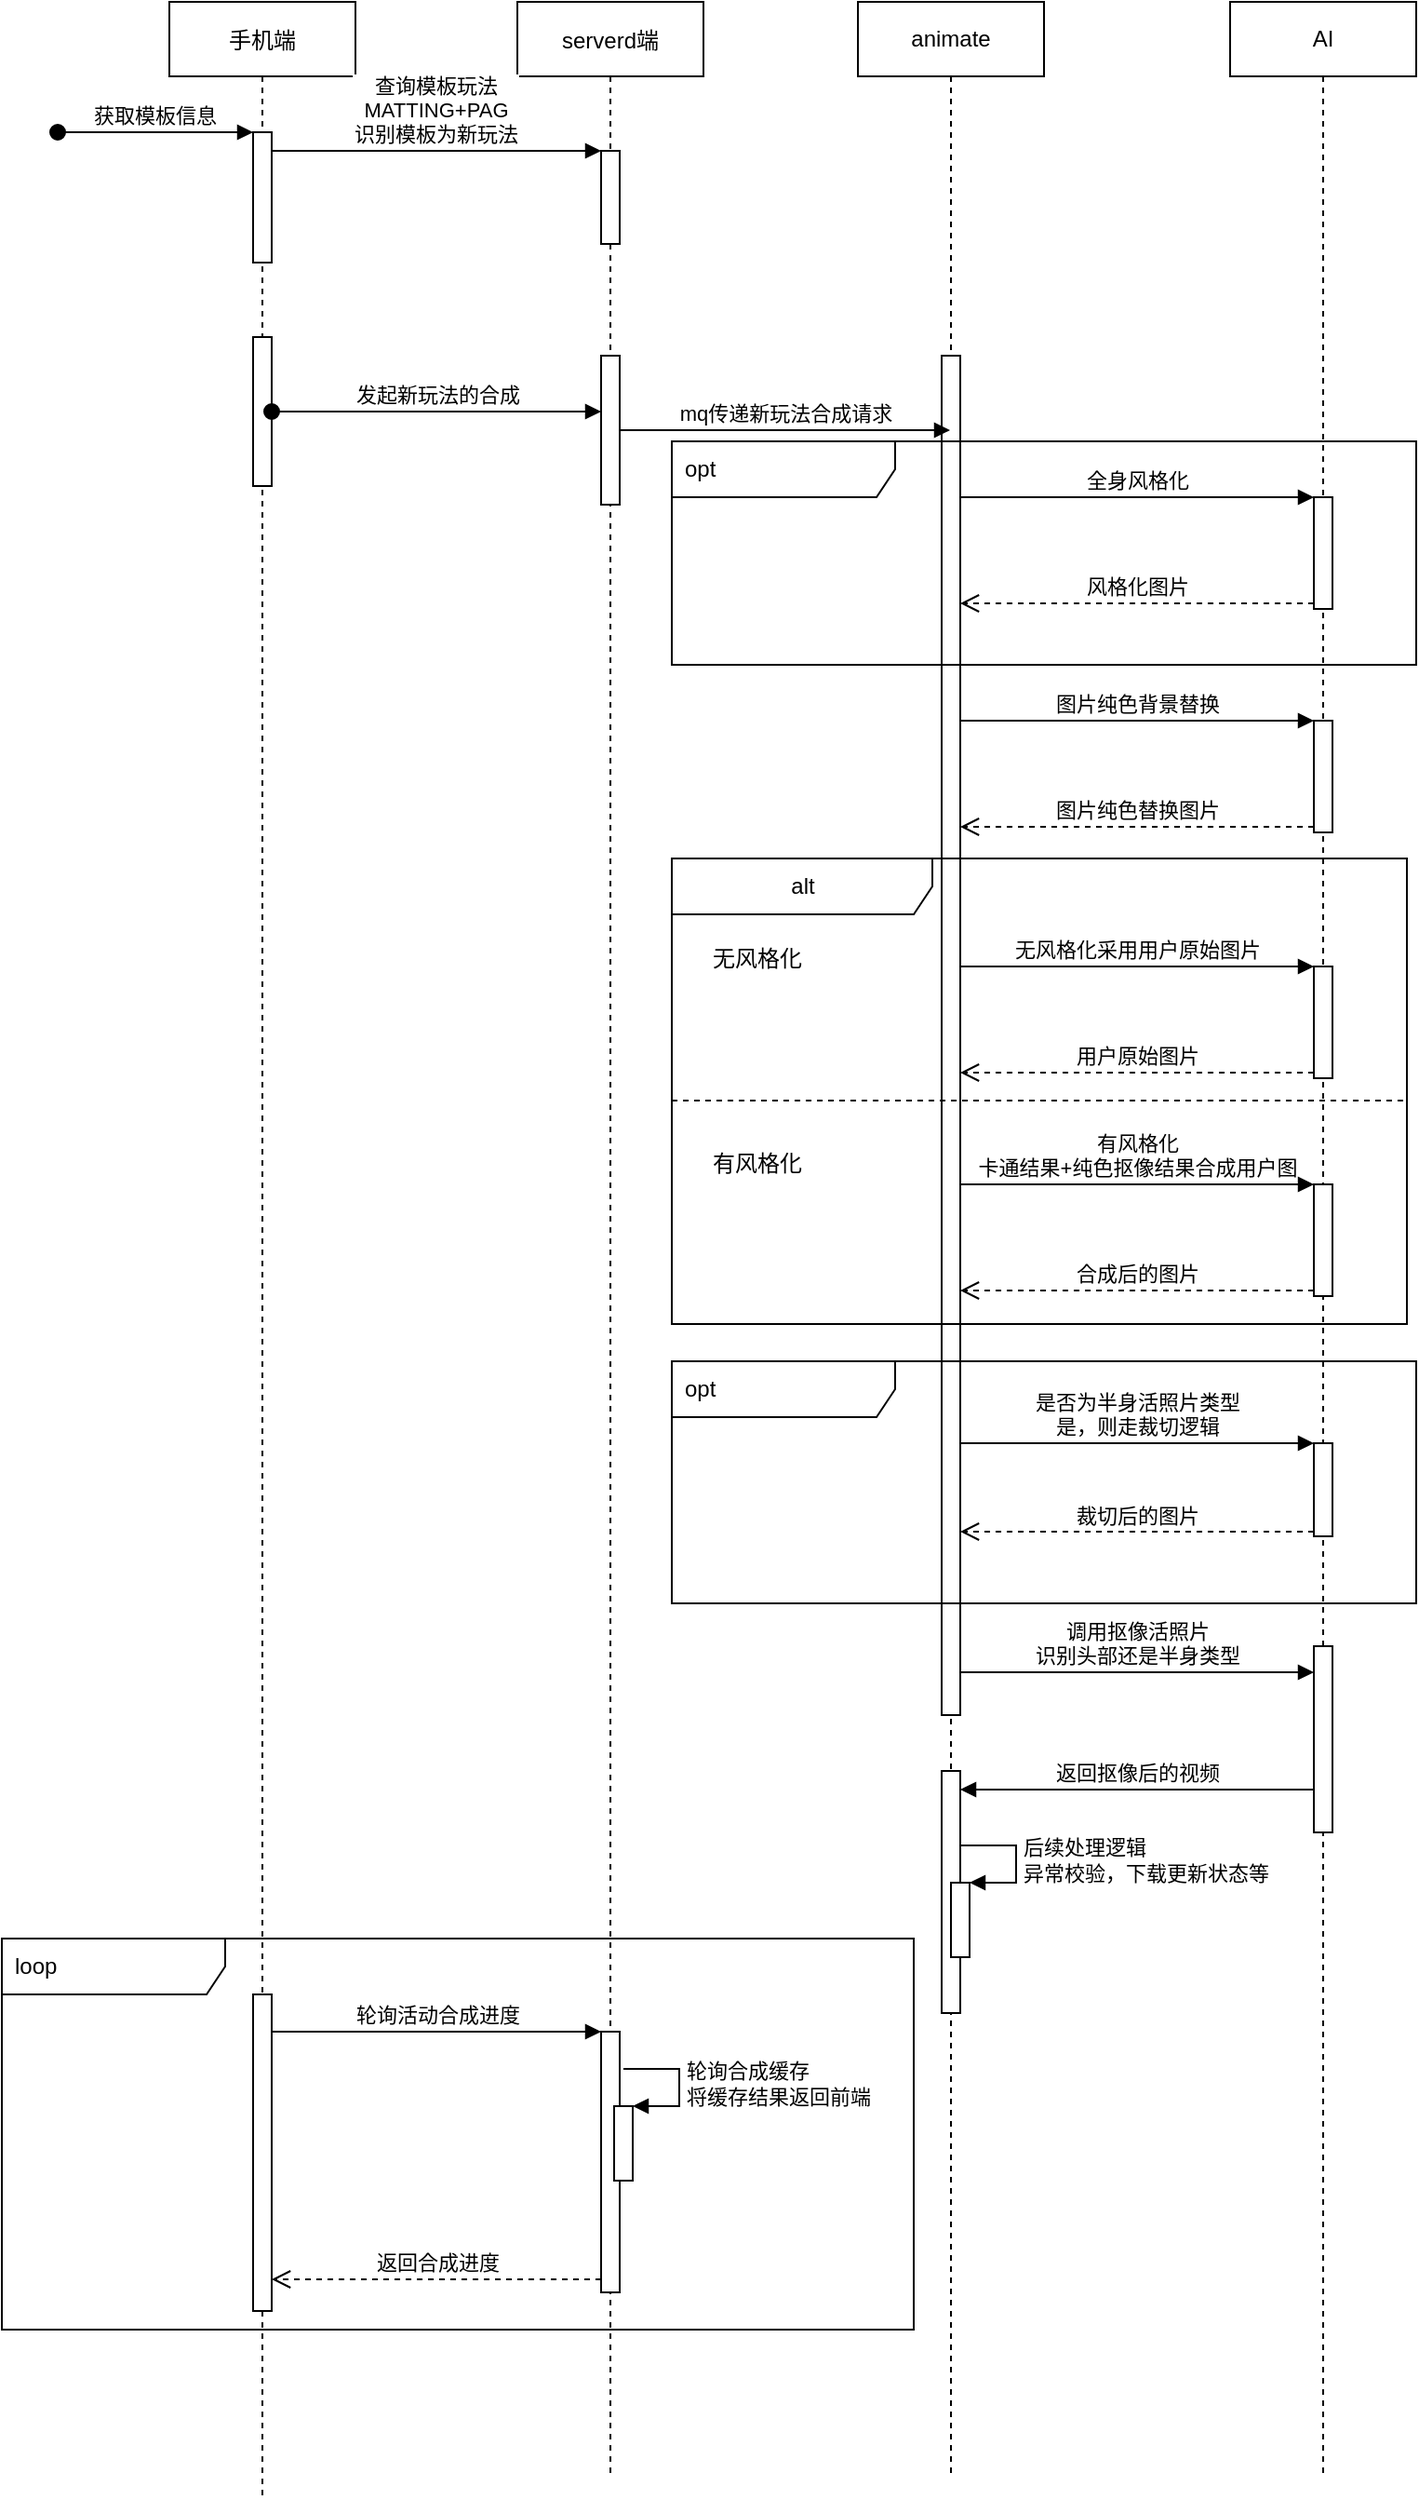 <mxfile version="20.5.1" type="github">
  <diagram id="kgpKYQtTHZ0yAKxKKP6v" name="Page-1">
    <mxGraphModel dx="1108" dy="450" grid="1" gridSize="10" guides="1" tooltips="1" connect="1" arrows="1" fold="1" page="1" pageScale="1" pageWidth="850" pageHeight="1100" math="0" shadow="0">
      <root>
        <mxCell id="0" />
        <mxCell id="1" parent="0" />
        <mxCell id="3nuBFxr9cyL0pnOWT2aG-1" value="手机端" style="shape=umlLifeline;perimeter=lifelinePerimeter;container=1;collapsible=0;recursiveResize=0;rounded=0;shadow=0;strokeWidth=1;" parent="1" vertex="1">
          <mxGeometry x="120" y="80" width="100" height="1340" as="geometry" />
        </mxCell>
        <mxCell id="3nuBFxr9cyL0pnOWT2aG-2" value="" style="points=[];perimeter=orthogonalPerimeter;rounded=0;shadow=0;strokeWidth=1;" parent="3nuBFxr9cyL0pnOWT2aG-1" vertex="1">
          <mxGeometry x="45" y="70" width="10" height="70" as="geometry" />
        </mxCell>
        <mxCell id="3nuBFxr9cyL0pnOWT2aG-3" value="获取模板信息" style="verticalAlign=bottom;startArrow=oval;endArrow=block;startSize=8;shadow=0;strokeWidth=1;" parent="3nuBFxr9cyL0pnOWT2aG-1" target="3nuBFxr9cyL0pnOWT2aG-2" edge="1">
          <mxGeometry relative="1" as="geometry">
            <mxPoint x="-60" y="70" as="sourcePoint" />
          </mxGeometry>
        </mxCell>
        <mxCell id="Nc4_Fv2jFnoJjN1I8ZOP-2" value="" style="html=1;points=[];perimeter=orthogonalPerimeter;" vertex="1" parent="3nuBFxr9cyL0pnOWT2aG-1">
          <mxGeometry x="45" y="180" width="10" height="80" as="geometry" />
        </mxCell>
        <mxCell id="Nc4_Fv2jFnoJjN1I8ZOP-34" value="" style="html=1;points=[];perimeter=orthogonalPerimeter;" vertex="1" parent="3nuBFxr9cyL0pnOWT2aG-1">
          <mxGeometry x="45" y="1070" width="10" height="170" as="geometry" />
        </mxCell>
        <mxCell id="3nuBFxr9cyL0pnOWT2aG-5" value="serverd端" style="shape=umlLifeline;perimeter=lifelinePerimeter;container=1;collapsible=0;recursiveResize=0;rounded=0;shadow=0;strokeWidth=1;" parent="1" vertex="1">
          <mxGeometry x="307" y="80" width="100" height="1330" as="geometry" />
        </mxCell>
        <mxCell id="3nuBFxr9cyL0pnOWT2aG-6" value="" style="points=[];perimeter=orthogonalPerimeter;rounded=0;shadow=0;strokeWidth=1;" parent="3nuBFxr9cyL0pnOWT2aG-5" vertex="1">
          <mxGeometry x="45" y="80" width="10" height="50" as="geometry" />
        </mxCell>
        <mxCell id="Nc4_Fv2jFnoJjN1I8ZOP-3" value="" style="html=1;points=[];perimeter=orthogonalPerimeter;" vertex="1" parent="3nuBFxr9cyL0pnOWT2aG-5">
          <mxGeometry x="45" y="190" width="10" height="80" as="geometry" />
        </mxCell>
        <mxCell id="Nc4_Fv2jFnoJjN1I8ZOP-35" value="" style="html=1;points=[];perimeter=orthogonalPerimeter;" vertex="1" parent="3nuBFxr9cyL0pnOWT2aG-5">
          <mxGeometry x="45" y="1090" width="10" height="140" as="geometry" />
        </mxCell>
        <mxCell id="Nc4_Fv2jFnoJjN1I8ZOP-36" value="" style="html=1;points=[];perimeter=orthogonalPerimeter;" vertex="1" parent="3nuBFxr9cyL0pnOWT2aG-5">
          <mxGeometry x="52" y="1130" width="10" height="40" as="geometry" />
        </mxCell>
        <mxCell id="Nc4_Fv2jFnoJjN1I8ZOP-37" value="轮询合成缓存&lt;br&gt;将缓存结果返回前端" style="edgeStyle=orthogonalEdgeStyle;html=1;align=left;spacingLeft=2;endArrow=block;rounded=0;entryX=1;entryY=0;" edge="1" parent="3nuBFxr9cyL0pnOWT2aG-5" target="Nc4_Fv2jFnoJjN1I8ZOP-36">
          <mxGeometry relative="1" as="geometry">
            <mxPoint x="57" y="1110" as="sourcePoint" />
            <Array as="points">
              <mxPoint x="87" y="1110" />
            </Array>
          </mxGeometry>
        </mxCell>
        <mxCell id="3nuBFxr9cyL0pnOWT2aG-8" value="查询模板玩法&#xa;MATTING+PAG&#xa;识别模板为新玩法" style="verticalAlign=bottom;endArrow=block;entryX=0;entryY=0;shadow=0;strokeWidth=1;" parent="1" source="3nuBFxr9cyL0pnOWT2aG-2" target="3nuBFxr9cyL0pnOWT2aG-6" edge="1">
          <mxGeometry relative="1" as="geometry">
            <mxPoint x="275" y="160" as="sourcePoint" />
          </mxGeometry>
        </mxCell>
        <mxCell id="Nc4_Fv2jFnoJjN1I8ZOP-1" value="animate" style="shape=umlLifeline;perimeter=lifelinePerimeter;whiteSpace=wrap;html=1;container=1;collapsible=0;recursiveResize=0;outlineConnect=0;" vertex="1" parent="1">
          <mxGeometry x="490" y="80" width="100" height="1330" as="geometry" />
        </mxCell>
        <mxCell id="Nc4_Fv2jFnoJjN1I8ZOP-5" value="" style="html=1;points=[];perimeter=orthogonalPerimeter;" vertex="1" parent="Nc4_Fv2jFnoJjN1I8ZOP-1">
          <mxGeometry x="45" y="190" width="10" height="730" as="geometry" />
        </mxCell>
        <mxCell id="Nc4_Fv2jFnoJjN1I8ZOP-26" value="" style="html=1;points=[];perimeter=orthogonalPerimeter;" vertex="1" parent="Nc4_Fv2jFnoJjN1I8ZOP-1">
          <mxGeometry x="45" y="950" width="10" height="130" as="geometry" />
        </mxCell>
        <mxCell id="Nc4_Fv2jFnoJjN1I8ZOP-32" value="" style="html=1;points=[];perimeter=orthogonalPerimeter;" vertex="1" parent="Nc4_Fv2jFnoJjN1I8ZOP-1">
          <mxGeometry x="50" y="1010" width="10" height="40" as="geometry" />
        </mxCell>
        <mxCell id="Nc4_Fv2jFnoJjN1I8ZOP-33" value="后续处理逻辑&lt;br&gt;异常校验，下载更新状态等" style="edgeStyle=orthogonalEdgeStyle;html=1;align=left;spacingLeft=2;endArrow=block;rounded=0;entryX=1;entryY=0;" edge="1" target="Nc4_Fv2jFnoJjN1I8ZOP-32" parent="Nc4_Fv2jFnoJjN1I8ZOP-1">
          <mxGeometry relative="1" as="geometry">
            <mxPoint x="55" y="990" as="sourcePoint" />
            <Array as="points">
              <mxPoint x="85" y="990" />
            </Array>
          </mxGeometry>
        </mxCell>
        <mxCell id="Nc4_Fv2jFnoJjN1I8ZOP-4" value="发起新玩法的合成" style="html=1;verticalAlign=bottom;startArrow=oval;endArrow=block;startSize=8;rounded=0;" edge="1" target="Nc4_Fv2jFnoJjN1I8ZOP-3" parent="1" source="Nc4_Fv2jFnoJjN1I8ZOP-2">
          <mxGeometry relative="1" as="geometry">
            <mxPoint x="292" y="270" as="sourcePoint" />
          </mxGeometry>
        </mxCell>
        <mxCell id="Nc4_Fv2jFnoJjN1I8ZOP-6" value="mq传递新玩法合成请求" style="html=1;verticalAlign=bottom;endArrow=block;rounded=0;" edge="1" parent="1" source="Nc4_Fv2jFnoJjN1I8ZOP-3" target="Nc4_Fv2jFnoJjN1I8ZOP-1">
          <mxGeometry width="80" relative="1" as="geometry">
            <mxPoint x="400" y="330" as="sourcePoint" />
            <mxPoint x="480" y="330" as="targetPoint" />
          </mxGeometry>
        </mxCell>
        <mxCell id="Nc4_Fv2jFnoJjN1I8ZOP-7" value="AI" style="shape=umlLifeline;perimeter=lifelinePerimeter;whiteSpace=wrap;html=1;container=1;collapsible=0;recursiveResize=0;outlineConnect=0;" vertex="1" parent="1">
          <mxGeometry x="690" y="80" width="100" height="1330" as="geometry" />
        </mxCell>
        <mxCell id="Nc4_Fv2jFnoJjN1I8ZOP-8" value="" style="html=1;points=[];perimeter=orthogonalPerimeter;" vertex="1" parent="Nc4_Fv2jFnoJjN1I8ZOP-7">
          <mxGeometry x="45" y="266" width="10" height="60" as="geometry" />
        </mxCell>
        <mxCell id="Nc4_Fv2jFnoJjN1I8ZOP-11" value="" style="html=1;points=[];perimeter=orthogonalPerimeter;" vertex="1" parent="Nc4_Fv2jFnoJjN1I8ZOP-7">
          <mxGeometry x="45" y="386" width="10" height="60" as="geometry" />
        </mxCell>
        <mxCell id="Nc4_Fv2jFnoJjN1I8ZOP-14" value="" style="html=1;points=[];perimeter=orthogonalPerimeter;" vertex="1" parent="Nc4_Fv2jFnoJjN1I8ZOP-7">
          <mxGeometry x="45" y="518" width="10" height="60" as="geometry" />
        </mxCell>
        <mxCell id="Nc4_Fv2jFnoJjN1I8ZOP-17" value="" style="html=1;points=[];perimeter=orthogonalPerimeter;" vertex="1" parent="Nc4_Fv2jFnoJjN1I8ZOP-7">
          <mxGeometry x="45" y="635" width="10" height="60" as="geometry" />
        </mxCell>
        <mxCell id="Nc4_Fv2jFnoJjN1I8ZOP-23" value="" style="html=1;points=[];perimeter=orthogonalPerimeter;" vertex="1" parent="Nc4_Fv2jFnoJjN1I8ZOP-7">
          <mxGeometry x="45" y="883" width="10" height="100" as="geometry" />
        </mxCell>
        <mxCell id="Nc4_Fv2jFnoJjN1I8ZOP-44" value="opt" style="shape=umlFrame;whiteSpace=wrap;html=1;width=120;height=30;boundedLbl=1;verticalAlign=middle;align=left;spacingLeft=5;" vertex="1" parent="Nc4_Fv2jFnoJjN1I8ZOP-7">
          <mxGeometry x="-300" y="236" width="400" height="120" as="geometry" />
        </mxCell>
        <mxCell id="Nc4_Fv2jFnoJjN1I8ZOP-41" value="alt" style="shape=umlFrame;tabWidth=110;tabHeight=30;tabPosition=left;html=1;boundedLbl=1;labelInHeader=1;width=140;height=30;" vertex="1" parent="Nc4_Fv2jFnoJjN1I8ZOP-7">
          <mxGeometry x="-300" y="460" width="395" height="250" as="geometry" />
        </mxCell>
        <mxCell id="Nc4_Fv2jFnoJjN1I8ZOP-42" value="无风格化" style="text" vertex="1" parent="Nc4_Fv2jFnoJjN1I8ZOP-41">
          <mxGeometry width="100" height="20" relative="1" as="geometry">
            <mxPoint x="20" y="40" as="offset" />
          </mxGeometry>
        </mxCell>
        <mxCell id="Nc4_Fv2jFnoJjN1I8ZOP-43" value="有风格化" style="line;strokeWidth=1;dashed=1;labelPosition=center;verticalLabelPosition=bottom;align=left;verticalAlign=top;spacingLeft=20;spacingTop=15;" vertex="1" parent="Nc4_Fv2jFnoJjN1I8ZOP-41">
          <mxGeometry y="125" width="395" height="10" as="geometry" />
        </mxCell>
        <mxCell id="Nc4_Fv2jFnoJjN1I8ZOP-46" value="opt" style="shape=umlFrame;whiteSpace=wrap;html=1;width=120;height=30;boundedLbl=1;verticalAlign=middle;align=left;spacingLeft=5;" vertex="1" parent="Nc4_Fv2jFnoJjN1I8ZOP-7">
          <mxGeometry x="-300" y="730" width="400" height="130" as="geometry" />
        </mxCell>
        <mxCell id="Nc4_Fv2jFnoJjN1I8ZOP-9" value="全身风格化" style="html=1;verticalAlign=bottom;endArrow=block;entryX=0;entryY=0;rounded=0;" edge="1" target="Nc4_Fv2jFnoJjN1I8ZOP-8" parent="1" source="Nc4_Fv2jFnoJjN1I8ZOP-5">
          <mxGeometry relative="1" as="geometry">
            <mxPoint x="665" y="320" as="sourcePoint" />
          </mxGeometry>
        </mxCell>
        <mxCell id="Nc4_Fv2jFnoJjN1I8ZOP-10" value="风格化图片" style="html=1;verticalAlign=bottom;endArrow=open;dashed=1;endSize=8;exitX=0;exitY=0.95;rounded=0;" edge="1" source="Nc4_Fv2jFnoJjN1I8ZOP-8" parent="1" target="Nc4_Fv2jFnoJjN1I8ZOP-5">
          <mxGeometry relative="1" as="geometry">
            <mxPoint x="665" y="396" as="targetPoint" />
          </mxGeometry>
        </mxCell>
        <mxCell id="Nc4_Fv2jFnoJjN1I8ZOP-12" value="图片纯色背景替换" style="html=1;verticalAlign=bottom;endArrow=block;entryX=0;entryY=0;rounded=0;" edge="1" target="Nc4_Fv2jFnoJjN1I8ZOP-11" parent="1" source="Nc4_Fv2jFnoJjN1I8ZOP-5">
          <mxGeometry relative="1" as="geometry">
            <mxPoint x="665" y="450" as="sourcePoint" />
          </mxGeometry>
        </mxCell>
        <mxCell id="Nc4_Fv2jFnoJjN1I8ZOP-13" value="图片纯色替换图片" style="html=1;verticalAlign=bottom;endArrow=open;dashed=1;endSize=8;exitX=0;exitY=0.95;rounded=0;" edge="1" source="Nc4_Fv2jFnoJjN1I8ZOP-11" parent="1" target="Nc4_Fv2jFnoJjN1I8ZOP-5">
          <mxGeometry relative="1" as="geometry">
            <mxPoint x="665" y="526" as="targetPoint" />
          </mxGeometry>
        </mxCell>
        <mxCell id="Nc4_Fv2jFnoJjN1I8ZOP-15" value="无风格化采用用户原始图片" style="html=1;verticalAlign=bottom;endArrow=block;entryX=0;entryY=0;rounded=0;" edge="1" target="Nc4_Fv2jFnoJjN1I8ZOP-14" parent="1" source="Nc4_Fv2jFnoJjN1I8ZOP-5">
          <mxGeometry relative="1" as="geometry">
            <mxPoint x="665" y="570" as="sourcePoint" />
          </mxGeometry>
        </mxCell>
        <mxCell id="Nc4_Fv2jFnoJjN1I8ZOP-16" value="用户原始图片" style="html=1;verticalAlign=bottom;endArrow=open;dashed=1;endSize=8;exitX=0;exitY=0.95;rounded=0;" edge="1" source="Nc4_Fv2jFnoJjN1I8ZOP-14" parent="1" target="Nc4_Fv2jFnoJjN1I8ZOP-5">
          <mxGeometry relative="1" as="geometry">
            <mxPoint x="665" y="646" as="targetPoint" />
          </mxGeometry>
        </mxCell>
        <mxCell id="Nc4_Fv2jFnoJjN1I8ZOP-18" value="有风格化&lt;br&gt;卡通结果+纯色抠像结果合成用户图" style="html=1;verticalAlign=bottom;endArrow=block;entryX=0;entryY=0;rounded=0;" edge="1" target="Nc4_Fv2jFnoJjN1I8ZOP-17" parent="1" source="Nc4_Fv2jFnoJjN1I8ZOP-5">
          <mxGeometry relative="1" as="geometry">
            <mxPoint x="665" y="680" as="sourcePoint" />
          </mxGeometry>
        </mxCell>
        <mxCell id="Nc4_Fv2jFnoJjN1I8ZOP-19" value="合成后的图片" style="html=1;verticalAlign=bottom;endArrow=open;dashed=1;endSize=8;exitX=0;exitY=0.95;rounded=0;" edge="1" source="Nc4_Fv2jFnoJjN1I8ZOP-17" parent="1" target="Nc4_Fv2jFnoJjN1I8ZOP-5">
          <mxGeometry relative="1" as="geometry">
            <mxPoint x="665" y="756" as="targetPoint" />
          </mxGeometry>
        </mxCell>
        <mxCell id="Nc4_Fv2jFnoJjN1I8ZOP-21" value="是否为半身活照片类型&lt;br&gt;是，则走裁切逻辑" style="html=1;verticalAlign=bottom;endArrow=block;entryX=0;entryY=0;rounded=0;" edge="1" target="Nc4_Fv2jFnoJjN1I8ZOP-20" parent="1" source="Nc4_Fv2jFnoJjN1I8ZOP-5">
          <mxGeometry relative="1" as="geometry">
            <mxPoint x="665" y="800" as="sourcePoint" />
          </mxGeometry>
        </mxCell>
        <mxCell id="Nc4_Fv2jFnoJjN1I8ZOP-22" value="裁切后的图片" style="html=1;verticalAlign=bottom;endArrow=open;dashed=1;endSize=8;exitX=0;exitY=0.95;rounded=0;" edge="1" source="Nc4_Fv2jFnoJjN1I8ZOP-20" parent="1" target="Nc4_Fv2jFnoJjN1I8ZOP-5">
          <mxGeometry relative="1" as="geometry">
            <mxPoint x="665" y="876" as="targetPoint" />
          </mxGeometry>
        </mxCell>
        <mxCell id="Nc4_Fv2jFnoJjN1I8ZOP-24" value="调用抠像活照片&lt;br&gt;识别头部还是半身类型" style="html=1;verticalAlign=bottom;endArrow=block;entryX=0;entryY=0;rounded=0;" edge="1" parent="1">
          <mxGeometry relative="1" as="geometry">
            <mxPoint x="545" y="977" as="sourcePoint" />
            <mxPoint x="735" y="977" as="targetPoint" />
          </mxGeometry>
        </mxCell>
        <mxCell id="Nc4_Fv2jFnoJjN1I8ZOP-31" value="返回抠像后的视频" style="html=1;verticalAlign=bottom;endArrow=block;rounded=0;" edge="1" parent="1">
          <mxGeometry width="80" relative="1" as="geometry">
            <mxPoint x="735" y="1040" as="sourcePoint" />
            <mxPoint x="545" y="1040" as="targetPoint" />
          </mxGeometry>
        </mxCell>
        <mxCell id="Nc4_Fv2jFnoJjN1I8ZOP-38" value="轮询活动合成进度" style="html=1;verticalAlign=bottom;endArrow=block;entryX=0;entryY=0;rounded=0;" edge="1" parent="1" source="Nc4_Fv2jFnoJjN1I8ZOP-34" target="Nc4_Fv2jFnoJjN1I8ZOP-35">
          <mxGeometry relative="1" as="geometry">
            <mxPoint x="258" y="1360" as="sourcePoint" />
          </mxGeometry>
        </mxCell>
        <mxCell id="Nc4_Fv2jFnoJjN1I8ZOP-39" value="返回合成进度" style="html=1;verticalAlign=bottom;endArrow=open;dashed=1;endSize=8;exitX=0;exitY=0.95;rounded=0;" edge="1" parent="1" source="Nc4_Fv2jFnoJjN1I8ZOP-35" target="Nc4_Fv2jFnoJjN1I8ZOP-34">
          <mxGeometry relative="1" as="geometry">
            <mxPoint x="258" y="1436" as="targetPoint" />
          </mxGeometry>
        </mxCell>
        <mxCell id="Nc4_Fv2jFnoJjN1I8ZOP-20" value="" style="html=1;points=[];perimeter=orthogonalPerimeter;" vertex="1" parent="1">
          <mxGeometry x="735" y="854" width="10" height="50" as="geometry" />
        </mxCell>
        <mxCell id="Nc4_Fv2jFnoJjN1I8ZOP-47" value="loop" style="shape=umlFrame;whiteSpace=wrap;html=1;width=120;height=30;boundedLbl=1;verticalAlign=middle;align=left;spacingLeft=5;" vertex="1" parent="1">
          <mxGeometry x="30" y="1120" width="490" height="210" as="geometry" />
        </mxCell>
      </root>
    </mxGraphModel>
  </diagram>
</mxfile>
